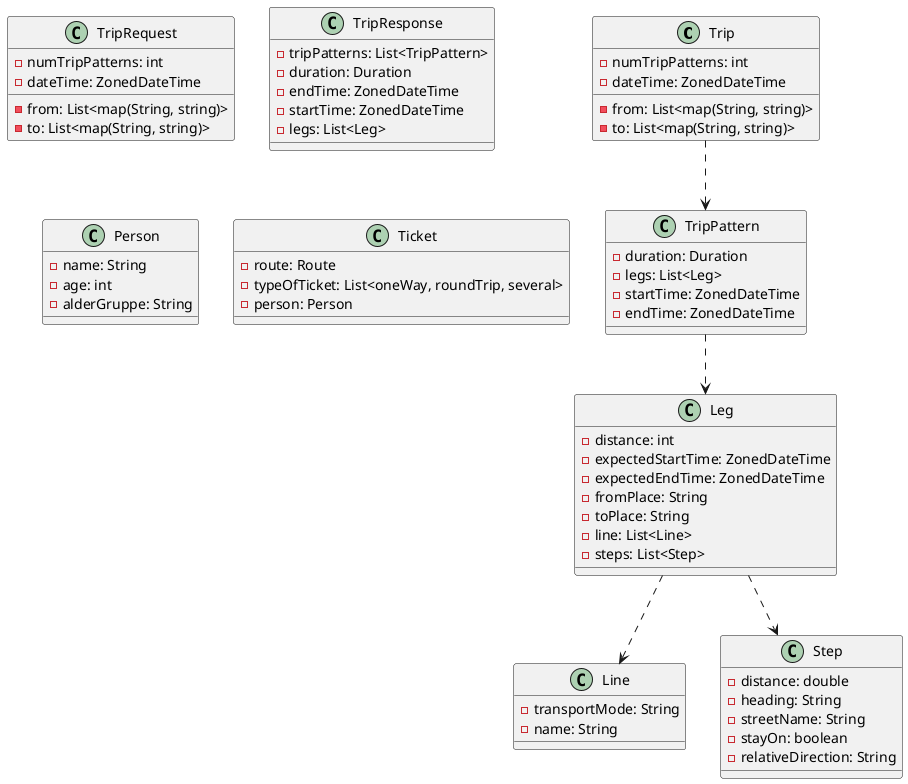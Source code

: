 @startuml
'https://plantuml.com/class-diagram

class Trip {
    - from: List<map(String, string)>
    - to: List<map(String, string)>
    - numTripPatterns: int
    - dateTime: ZonedDateTime
}

class TripPattern {
    - duration: Duration
    - legs: List<Leg>
    - startTime: ZonedDateTime
    - endTime: ZonedDateTime
}

class Leg {
    - distance: int
    - expectedStartTime: ZonedDateTime
    - expectedEndTime: ZonedDateTime
    - fromPlace: String
    - toPlace: String
    - line: List<Line>
    - steps: List<Step>
}

class Line {
    - transportMode: String
    - name: String
}

class Step {
    - distance: double
    - heading: String
    - streetName: String
    - stayOn: boolean
    - relativeDirection: String
}

class TripRequest {
    - from: List<map(String, string)>
    - to: List<map(String, string)>
    - numTripPatterns: int
    - dateTime: ZonedDateTime
}

class TripResponse {
    - tripPatterns: List<TripPattern>
    - duration: Duration
    - endTime: ZonedDateTime
    - startTime: ZonedDateTime
    - legs: List<Leg>
}

class Person {
    - name: String
    - age: int
    - alderGruppe: String
}

class Ticket {
    - route: Route
    - typeOfTicket: List<oneWay, roundTrip, several>
    - person: Person
}

Trip ..> TripPattern
TripPattern ..> Leg
Leg ..> Line
Leg ..> Step


@enduml
